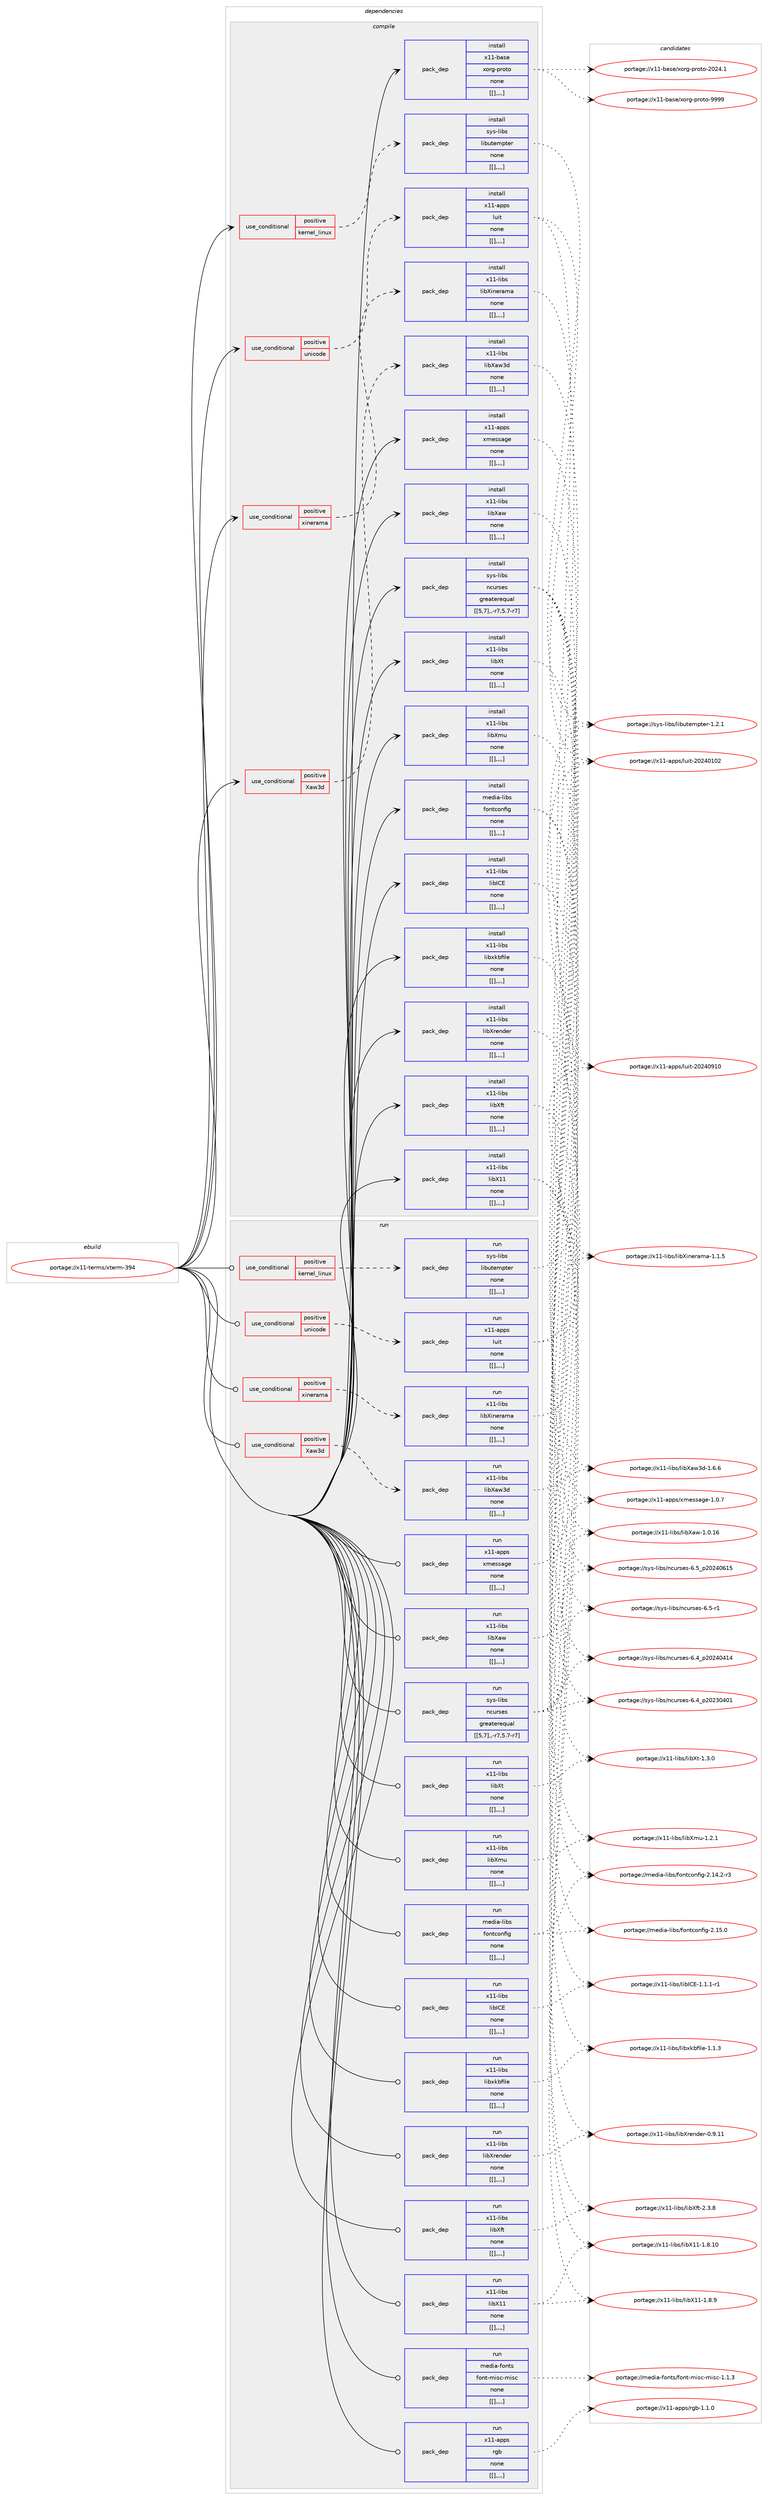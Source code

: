 digraph prolog {

# *************
# Graph options
# *************

newrank=true;
concentrate=true;
compound=true;
graph [rankdir=LR,fontname=Helvetica,fontsize=10,ranksep=1.5];#, ranksep=2.5, nodesep=0.2];
edge  [arrowhead=vee];
node  [fontname=Helvetica,fontsize=10];

# **********
# The ebuild
# **********

subgraph cluster_leftcol {
color=gray;
label=<<i>ebuild</i>>;
id [label="portage://x11-terms/xterm-394", color=red, width=4, href="../x11-terms/xterm-394.svg"];
}

# ****************
# The dependencies
# ****************

subgraph cluster_midcol {
color=gray;
label=<<i>dependencies</i>>;
subgraph cluster_compile {
fillcolor="#eeeeee";
style=filled;
label=<<i>compile</i>>;
subgraph cond12265 {
dependency35350 [label=<<TABLE BORDER="0" CELLBORDER="1" CELLSPACING="0" CELLPADDING="4"><TR><TD ROWSPAN="3" CELLPADDING="10">use_conditional</TD></TR><TR><TD>positive</TD></TR><TR><TD>Xaw3d</TD></TR></TABLE>>, shape=none, color=red];
subgraph pack22847 {
dependency35351 [label=<<TABLE BORDER="0" CELLBORDER="1" CELLSPACING="0" CELLPADDING="4" WIDTH="220"><TR><TD ROWSPAN="6" CELLPADDING="30">pack_dep</TD></TR><TR><TD WIDTH="110">install</TD></TR><TR><TD>x11-libs</TD></TR><TR><TD>libXaw3d</TD></TR><TR><TD>none</TD></TR><TR><TD>[[],,,,]</TD></TR></TABLE>>, shape=none, color=blue];
}
dependency35350:e -> dependency35351:w [weight=20,style="dashed",arrowhead="vee"];
}
id:e -> dependency35350:w [weight=20,style="solid",arrowhead="vee"];
subgraph cond12266 {
dependency35352 [label=<<TABLE BORDER="0" CELLBORDER="1" CELLSPACING="0" CELLPADDING="4"><TR><TD ROWSPAN="3" CELLPADDING="10">use_conditional</TD></TR><TR><TD>positive</TD></TR><TR><TD>kernel_linux</TD></TR></TABLE>>, shape=none, color=red];
subgraph pack22848 {
dependency35353 [label=<<TABLE BORDER="0" CELLBORDER="1" CELLSPACING="0" CELLPADDING="4" WIDTH="220"><TR><TD ROWSPAN="6" CELLPADDING="30">pack_dep</TD></TR><TR><TD WIDTH="110">install</TD></TR><TR><TD>sys-libs</TD></TR><TR><TD>libutempter</TD></TR><TR><TD>none</TD></TR><TR><TD>[[],,,,]</TD></TR></TABLE>>, shape=none, color=blue];
}
dependency35352:e -> dependency35353:w [weight=20,style="dashed",arrowhead="vee"];
}
id:e -> dependency35352:w [weight=20,style="solid",arrowhead="vee"];
subgraph cond12267 {
dependency35354 [label=<<TABLE BORDER="0" CELLBORDER="1" CELLSPACING="0" CELLPADDING="4"><TR><TD ROWSPAN="3" CELLPADDING="10">use_conditional</TD></TR><TR><TD>positive</TD></TR><TR><TD>unicode</TD></TR></TABLE>>, shape=none, color=red];
subgraph pack22849 {
dependency35355 [label=<<TABLE BORDER="0" CELLBORDER="1" CELLSPACING="0" CELLPADDING="4" WIDTH="220"><TR><TD ROWSPAN="6" CELLPADDING="30">pack_dep</TD></TR><TR><TD WIDTH="110">install</TD></TR><TR><TD>x11-apps</TD></TR><TR><TD>luit</TD></TR><TR><TD>none</TD></TR><TR><TD>[[],,,,]</TD></TR></TABLE>>, shape=none, color=blue];
}
dependency35354:e -> dependency35355:w [weight=20,style="dashed",arrowhead="vee"];
}
id:e -> dependency35354:w [weight=20,style="solid",arrowhead="vee"];
subgraph cond12268 {
dependency35356 [label=<<TABLE BORDER="0" CELLBORDER="1" CELLSPACING="0" CELLPADDING="4"><TR><TD ROWSPAN="3" CELLPADDING="10">use_conditional</TD></TR><TR><TD>positive</TD></TR><TR><TD>xinerama</TD></TR></TABLE>>, shape=none, color=red];
subgraph pack22850 {
dependency35357 [label=<<TABLE BORDER="0" CELLBORDER="1" CELLSPACING="0" CELLPADDING="4" WIDTH="220"><TR><TD ROWSPAN="6" CELLPADDING="30">pack_dep</TD></TR><TR><TD WIDTH="110">install</TD></TR><TR><TD>x11-libs</TD></TR><TR><TD>libXinerama</TD></TR><TR><TD>none</TD></TR><TR><TD>[[],,,,]</TD></TR></TABLE>>, shape=none, color=blue];
}
dependency35356:e -> dependency35357:w [weight=20,style="dashed",arrowhead="vee"];
}
id:e -> dependency35356:w [weight=20,style="solid",arrowhead="vee"];
subgraph pack22851 {
dependency35358 [label=<<TABLE BORDER="0" CELLBORDER="1" CELLSPACING="0" CELLPADDING="4" WIDTH="220"><TR><TD ROWSPAN="6" CELLPADDING="30">pack_dep</TD></TR><TR><TD WIDTH="110">install</TD></TR><TR><TD>media-libs</TD></TR><TR><TD>fontconfig</TD></TR><TR><TD>none</TD></TR><TR><TD>[[],,,,]</TD></TR></TABLE>>, shape=none, color=blue];
}
id:e -> dependency35358:w [weight=20,style="solid",arrowhead="vee"];
subgraph pack22852 {
dependency35359 [label=<<TABLE BORDER="0" CELLBORDER="1" CELLSPACING="0" CELLPADDING="4" WIDTH="220"><TR><TD ROWSPAN="6" CELLPADDING="30">pack_dep</TD></TR><TR><TD WIDTH="110">install</TD></TR><TR><TD>sys-libs</TD></TR><TR><TD>ncurses</TD></TR><TR><TD>greaterequal</TD></TR><TR><TD>[[5,7],,-r7,5.7-r7]</TD></TR></TABLE>>, shape=none, color=blue];
}
id:e -> dependency35359:w [weight=20,style="solid",arrowhead="vee"];
subgraph pack22853 {
dependency35360 [label=<<TABLE BORDER="0" CELLBORDER="1" CELLSPACING="0" CELLPADDING="4" WIDTH="220"><TR><TD ROWSPAN="6" CELLPADDING="30">pack_dep</TD></TR><TR><TD WIDTH="110">install</TD></TR><TR><TD>x11-apps</TD></TR><TR><TD>xmessage</TD></TR><TR><TD>none</TD></TR><TR><TD>[[],,,,]</TD></TR></TABLE>>, shape=none, color=blue];
}
id:e -> dependency35360:w [weight=20,style="solid",arrowhead="vee"];
subgraph pack22854 {
dependency35361 [label=<<TABLE BORDER="0" CELLBORDER="1" CELLSPACING="0" CELLPADDING="4" WIDTH="220"><TR><TD ROWSPAN="6" CELLPADDING="30">pack_dep</TD></TR><TR><TD WIDTH="110">install</TD></TR><TR><TD>x11-base</TD></TR><TR><TD>xorg-proto</TD></TR><TR><TD>none</TD></TR><TR><TD>[[],,,,]</TD></TR></TABLE>>, shape=none, color=blue];
}
id:e -> dependency35361:w [weight=20,style="solid",arrowhead="vee"];
subgraph pack22855 {
dependency35362 [label=<<TABLE BORDER="0" CELLBORDER="1" CELLSPACING="0" CELLPADDING="4" WIDTH="220"><TR><TD ROWSPAN="6" CELLPADDING="30">pack_dep</TD></TR><TR><TD WIDTH="110">install</TD></TR><TR><TD>x11-libs</TD></TR><TR><TD>libICE</TD></TR><TR><TD>none</TD></TR><TR><TD>[[],,,,]</TD></TR></TABLE>>, shape=none, color=blue];
}
id:e -> dependency35362:w [weight=20,style="solid",arrowhead="vee"];
subgraph pack22856 {
dependency35363 [label=<<TABLE BORDER="0" CELLBORDER="1" CELLSPACING="0" CELLPADDING="4" WIDTH="220"><TR><TD ROWSPAN="6" CELLPADDING="30">pack_dep</TD></TR><TR><TD WIDTH="110">install</TD></TR><TR><TD>x11-libs</TD></TR><TR><TD>libX11</TD></TR><TR><TD>none</TD></TR><TR><TD>[[],,,,]</TD></TR></TABLE>>, shape=none, color=blue];
}
id:e -> dependency35363:w [weight=20,style="solid",arrowhead="vee"];
subgraph pack22857 {
dependency35364 [label=<<TABLE BORDER="0" CELLBORDER="1" CELLSPACING="0" CELLPADDING="4" WIDTH="220"><TR><TD ROWSPAN="6" CELLPADDING="30">pack_dep</TD></TR><TR><TD WIDTH="110">install</TD></TR><TR><TD>x11-libs</TD></TR><TR><TD>libXaw</TD></TR><TR><TD>none</TD></TR><TR><TD>[[],,,,]</TD></TR></TABLE>>, shape=none, color=blue];
}
id:e -> dependency35364:w [weight=20,style="solid",arrowhead="vee"];
subgraph pack22858 {
dependency35365 [label=<<TABLE BORDER="0" CELLBORDER="1" CELLSPACING="0" CELLPADDING="4" WIDTH="220"><TR><TD ROWSPAN="6" CELLPADDING="30">pack_dep</TD></TR><TR><TD WIDTH="110">install</TD></TR><TR><TD>x11-libs</TD></TR><TR><TD>libXft</TD></TR><TR><TD>none</TD></TR><TR><TD>[[],,,,]</TD></TR></TABLE>>, shape=none, color=blue];
}
id:e -> dependency35365:w [weight=20,style="solid",arrowhead="vee"];
subgraph pack22859 {
dependency35366 [label=<<TABLE BORDER="0" CELLBORDER="1" CELLSPACING="0" CELLPADDING="4" WIDTH="220"><TR><TD ROWSPAN="6" CELLPADDING="30">pack_dep</TD></TR><TR><TD WIDTH="110">install</TD></TR><TR><TD>x11-libs</TD></TR><TR><TD>libXmu</TD></TR><TR><TD>none</TD></TR><TR><TD>[[],,,,]</TD></TR></TABLE>>, shape=none, color=blue];
}
id:e -> dependency35366:w [weight=20,style="solid",arrowhead="vee"];
subgraph pack22860 {
dependency35367 [label=<<TABLE BORDER="0" CELLBORDER="1" CELLSPACING="0" CELLPADDING="4" WIDTH="220"><TR><TD ROWSPAN="6" CELLPADDING="30">pack_dep</TD></TR><TR><TD WIDTH="110">install</TD></TR><TR><TD>x11-libs</TD></TR><TR><TD>libXrender</TD></TR><TR><TD>none</TD></TR><TR><TD>[[],,,,]</TD></TR></TABLE>>, shape=none, color=blue];
}
id:e -> dependency35367:w [weight=20,style="solid",arrowhead="vee"];
subgraph pack22861 {
dependency35368 [label=<<TABLE BORDER="0" CELLBORDER="1" CELLSPACING="0" CELLPADDING="4" WIDTH="220"><TR><TD ROWSPAN="6" CELLPADDING="30">pack_dep</TD></TR><TR><TD WIDTH="110">install</TD></TR><TR><TD>x11-libs</TD></TR><TR><TD>libXt</TD></TR><TR><TD>none</TD></TR><TR><TD>[[],,,,]</TD></TR></TABLE>>, shape=none, color=blue];
}
id:e -> dependency35368:w [weight=20,style="solid",arrowhead="vee"];
subgraph pack22862 {
dependency35369 [label=<<TABLE BORDER="0" CELLBORDER="1" CELLSPACING="0" CELLPADDING="4" WIDTH="220"><TR><TD ROWSPAN="6" CELLPADDING="30">pack_dep</TD></TR><TR><TD WIDTH="110">install</TD></TR><TR><TD>x11-libs</TD></TR><TR><TD>libxkbfile</TD></TR><TR><TD>none</TD></TR><TR><TD>[[],,,,]</TD></TR></TABLE>>, shape=none, color=blue];
}
id:e -> dependency35369:w [weight=20,style="solid",arrowhead="vee"];
}
subgraph cluster_compileandrun {
fillcolor="#eeeeee";
style=filled;
label=<<i>compile and run</i>>;
}
subgraph cluster_run {
fillcolor="#eeeeee";
style=filled;
label=<<i>run</i>>;
subgraph cond12269 {
dependency35370 [label=<<TABLE BORDER="0" CELLBORDER="1" CELLSPACING="0" CELLPADDING="4"><TR><TD ROWSPAN="3" CELLPADDING="10">use_conditional</TD></TR><TR><TD>positive</TD></TR><TR><TD>Xaw3d</TD></TR></TABLE>>, shape=none, color=red];
subgraph pack22863 {
dependency35371 [label=<<TABLE BORDER="0" CELLBORDER="1" CELLSPACING="0" CELLPADDING="4" WIDTH="220"><TR><TD ROWSPAN="6" CELLPADDING="30">pack_dep</TD></TR><TR><TD WIDTH="110">run</TD></TR><TR><TD>x11-libs</TD></TR><TR><TD>libXaw3d</TD></TR><TR><TD>none</TD></TR><TR><TD>[[],,,,]</TD></TR></TABLE>>, shape=none, color=blue];
}
dependency35370:e -> dependency35371:w [weight=20,style="dashed",arrowhead="vee"];
}
id:e -> dependency35370:w [weight=20,style="solid",arrowhead="odot"];
subgraph cond12270 {
dependency35372 [label=<<TABLE BORDER="0" CELLBORDER="1" CELLSPACING="0" CELLPADDING="4"><TR><TD ROWSPAN="3" CELLPADDING="10">use_conditional</TD></TR><TR><TD>positive</TD></TR><TR><TD>kernel_linux</TD></TR></TABLE>>, shape=none, color=red];
subgraph pack22864 {
dependency35373 [label=<<TABLE BORDER="0" CELLBORDER="1" CELLSPACING="0" CELLPADDING="4" WIDTH="220"><TR><TD ROWSPAN="6" CELLPADDING="30">pack_dep</TD></TR><TR><TD WIDTH="110">run</TD></TR><TR><TD>sys-libs</TD></TR><TR><TD>libutempter</TD></TR><TR><TD>none</TD></TR><TR><TD>[[],,,,]</TD></TR></TABLE>>, shape=none, color=blue];
}
dependency35372:e -> dependency35373:w [weight=20,style="dashed",arrowhead="vee"];
}
id:e -> dependency35372:w [weight=20,style="solid",arrowhead="odot"];
subgraph cond12271 {
dependency35374 [label=<<TABLE BORDER="0" CELLBORDER="1" CELLSPACING="0" CELLPADDING="4"><TR><TD ROWSPAN="3" CELLPADDING="10">use_conditional</TD></TR><TR><TD>positive</TD></TR><TR><TD>unicode</TD></TR></TABLE>>, shape=none, color=red];
subgraph pack22865 {
dependency35375 [label=<<TABLE BORDER="0" CELLBORDER="1" CELLSPACING="0" CELLPADDING="4" WIDTH="220"><TR><TD ROWSPAN="6" CELLPADDING="30">pack_dep</TD></TR><TR><TD WIDTH="110">run</TD></TR><TR><TD>x11-apps</TD></TR><TR><TD>luit</TD></TR><TR><TD>none</TD></TR><TR><TD>[[],,,,]</TD></TR></TABLE>>, shape=none, color=blue];
}
dependency35374:e -> dependency35375:w [weight=20,style="dashed",arrowhead="vee"];
}
id:e -> dependency35374:w [weight=20,style="solid",arrowhead="odot"];
subgraph cond12272 {
dependency35376 [label=<<TABLE BORDER="0" CELLBORDER="1" CELLSPACING="0" CELLPADDING="4"><TR><TD ROWSPAN="3" CELLPADDING="10">use_conditional</TD></TR><TR><TD>positive</TD></TR><TR><TD>xinerama</TD></TR></TABLE>>, shape=none, color=red];
subgraph pack22866 {
dependency35377 [label=<<TABLE BORDER="0" CELLBORDER="1" CELLSPACING="0" CELLPADDING="4" WIDTH="220"><TR><TD ROWSPAN="6" CELLPADDING="30">pack_dep</TD></TR><TR><TD WIDTH="110">run</TD></TR><TR><TD>x11-libs</TD></TR><TR><TD>libXinerama</TD></TR><TR><TD>none</TD></TR><TR><TD>[[],,,,]</TD></TR></TABLE>>, shape=none, color=blue];
}
dependency35376:e -> dependency35377:w [weight=20,style="dashed",arrowhead="vee"];
}
id:e -> dependency35376:w [weight=20,style="solid",arrowhead="odot"];
subgraph pack22867 {
dependency35378 [label=<<TABLE BORDER="0" CELLBORDER="1" CELLSPACING="0" CELLPADDING="4" WIDTH="220"><TR><TD ROWSPAN="6" CELLPADDING="30">pack_dep</TD></TR><TR><TD WIDTH="110">run</TD></TR><TR><TD>media-fonts</TD></TR><TR><TD>font-misc-misc</TD></TR><TR><TD>none</TD></TR><TR><TD>[[],,,,]</TD></TR></TABLE>>, shape=none, color=blue];
}
id:e -> dependency35378:w [weight=20,style="solid",arrowhead="odot"];
subgraph pack22868 {
dependency35379 [label=<<TABLE BORDER="0" CELLBORDER="1" CELLSPACING="0" CELLPADDING="4" WIDTH="220"><TR><TD ROWSPAN="6" CELLPADDING="30">pack_dep</TD></TR><TR><TD WIDTH="110">run</TD></TR><TR><TD>media-libs</TD></TR><TR><TD>fontconfig</TD></TR><TR><TD>none</TD></TR><TR><TD>[[],,,,]</TD></TR></TABLE>>, shape=none, color=blue];
}
id:e -> dependency35379:w [weight=20,style="solid",arrowhead="odot"];
subgraph pack22869 {
dependency35380 [label=<<TABLE BORDER="0" CELLBORDER="1" CELLSPACING="0" CELLPADDING="4" WIDTH="220"><TR><TD ROWSPAN="6" CELLPADDING="30">pack_dep</TD></TR><TR><TD WIDTH="110">run</TD></TR><TR><TD>sys-libs</TD></TR><TR><TD>ncurses</TD></TR><TR><TD>greaterequal</TD></TR><TR><TD>[[5,7],,-r7,5.7-r7]</TD></TR></TABLE>>, shape=none, color=blue];
}
id:e -> dependency35380:w [weight=20,style="solid",arrowhead="odot"];
subgraph pack22870 {
dependency35381 [label=<<TABLE BORDER="0" CELLBORDER="1" CELLSPACING="0" CELLPADDING="4" WIDTH="220"><TR><TD ROWSPAN="6" CELLPADDING="30">pack_dep</TD></TR><TR><TD WIDTH="110">run</TD></TR><TR><TD>x11-apps</TD></TR><TR><TD>rgb</TD></TR><TR><TD>none</TD></TR><TR><TD>[[],,,,]</TD></TR></TABLE>>, shape=none, color=blue];
}
id:e -> dependency35381:w [weight=20,style="solid",arrowhead="odot"];
subgraph pack22871 {
dependency35382 [label=<<TABLE BORDER="0" CELLBORDER="1" CELLSPACING="0" CELLPADDING="4" WIDTH="220"><TR><TD ROWSPAN="6" CELLPADDING="30">pack_dep</TD></TR><TR><TD WIDTH="110">run</TD></TR><TR><TD>x11-apps</TD></TR><TR><TD>xmessage</TD></TR><TR><TD>none</TD></TR><TR><TD>[[],,,,]</TD></TR></TABLE>>, shape=none, color=blue];
}
id:e -> dependency35382:w [weight=20,style="solid",arrowhead="odot"];
subgraph pack22872 {
dependency35383 [label=<<TABLE BORDER="0" CELLBORDER="1" CELLSPACING="0" CELLPADDING="4" WIDTH="220"><TR><TD ROWSPAN="6" CELLPADDING="30">pack_dep</TD></TR><TR><TD WIDTH="110">run</TD></TR><TR><TD>x11-libs</TD></TR><TR><TD>libICE</TD></TR><TR><TD>none</TD></TR><TR><TD>[[],,,,]</TD></TR></TABLE>>, shape=none, color=blue];
}
id:e -> dependency35383:w [weight=20,style="solid",arrowhead="odot"];
subgraph pack22873 {
dependency35384 [label=<<TABLE BORDER="0" CELLBORDER="1" CELLSPACING="0" CELLPADDING="4" WIDTH="220"><TR><TD ROWSPAN="6" CELLPADDING="30">pack_dep</TD></TR><TR><TD WIDTH="110">run</TD></TR><TR><TD>x11-libs</TD></TR><TR><TD>libX11</TD></TR><TR><TD>none</TD></TR><TR><TD>[[],,,,]</TD></TR></TABLE>>, shape=none, color=blue];
}
id:e -> dependency35384:w [weight=20,style="solid",arrowhead="odot"];
subgraph pack22874 {
dependency35385 [label=<<TABLE BORDER="0" CELLBORDER="1" CELLSPACING="0" CELLPADDING="4" WIDTH="220"><TR><TD ROWSPAN="6" CELLPADDING="30">pack_dep</TD></TR><TR><TD WIDTH="110">run</TD></TR><TR><TD>x11-libs</TD></TR><TR><TD>libXaw</TD></TR><TR><TD>none</TD></TR><TR><TD>[[],,,,]</TD></TR></TABLE>>, shape=none, color=blue];
}
id:e -> dependency35385:w [weight=20,style="solid",arrowhead="odot"];
subgraph pack22875 {
dependency35386 [label=<<TABLE BORDER="0" CELLBORDER="1" CELLSPACING="0" CELLPADDING="4" WIDTH="220"><TR><TD ROWSPAN="6" CELLPADDING="30">pack_dep</TD></TR><TR><TD WIDTH="110">run</TD></TR><TR><TD>x11-libs</TD></TR><TR><TD>libXft</TD></TR><TR><TD>none</TD></TR><TR><TD>[[],,,,]</TD></TR></TABLE>>, shape=none, color=blue];
}
id:e -> dependency35386:w [weight=20,style="solid",arrowhead="odot"];
subgraph pack22876 {
dependency35387 [label=<<TABLE BORDER="0" CELLBORDER="1" CELLSPACING="0" CELLPADDING="4" WIDTH="220"><TR><TD ROWSPAN="6" CELLPADDING="30">pack_dep</TD></TR><TR><TD WIDTH="110">run</TD></TR><TR><TD>x11-libs</TD></TR><TR><TD>libXmu</TD></TR><TR><TD>none</TD></TR><TR><TD>[[],,,,]</TD></TR></TABLE>>, shape=none, color=blue];
}
id:e -> dependency35387:w [weight=20,style="solid",arrowhead="odot"];
subgraph pack22877 {
dependency35388 [label=<<TABLE BORDER="0" CELLBORDER="1" CELLSPACING="0" CELLPADDING="4" WIDTH="220"><TR><TD ROWSPAN="6" CELLPADDING="30">pack_dep</TD></TR><TR><TD WIDTH="110">run</TD></TR><TR><TD>x11-libs</TD></TR><TR><TD>libXrender</TD></TR><TR><TD>none</TD></TR><TR><TD>[[],,,,]</TD></TR></TABLE>>, shape=none, color=blue];
}
id:e -> dependency35388:w [weight=20,style="solid",arrowhead="odot"];
subgraph pack22878 {
dependency35389 [label=<<TABLE BORDER="0" CELLBORDER="1" CELLSPACING="0" CELLPADDING="4" WIDTH="220"><TR><TD ROWSPAN="6" CELLPADDING="30">pack_dep</TD></TR><TR><TD WIDTH="110">run</TD></TR><TR><TD>x11-libs</TD></TR><TR><TD>libXt</TD></TR><TR><TD>none</TD></TR><TR><TD>[[],,,,]</TD></TR></TABLE>>, shape=none, color=blue];
}
id:e -> dependency35389:w [weight=20,style="solid",arrowhead="odot"];
subgraph pack22879 {
dependency35390 [label=<<TABLE BORDER="0" CELLBORDER="1" CELLSPACING="0" CELLPADDING="4" WIDTH="220"><TR><TD ROWSPAN="6" CELLPADDING="30">pack_dep</TD></TR><TR><TD WIDTH="110">run</TD></TR><TR><TD>x11-libs</TD></TR><TR><TD>libxkbfile</TD></TR><TR><TD>none</TD></TR><TR><TD>[[],,,,]</TD></TR></TABLE>>, shape=none, color=blue];
}
id:e -> dependency35390:w [weight=20,style="solid",arrowhead="odot"];
}
}

# **************
# The candidates
# **************

subgraph cluster_choices {
rank=same;
color=gray;
label=<<i>candidates</i>>;

subgraph choice22847 {
color=black;
nodesep=1;
choice120494945108105981154710810598889711951100454946544654 [label="portage://x11-libs/libXaw3d-1.6.6", color=red, width=4,href="../x11-libs/libXaw3d-1.6.6.svg"];
dependency35351:e -> choice120494945108105981154710810598889711951100454946544654:w [style=dotted,weight="100"];
}
subgraph choice22848 {
color=black;
nodesep=1;
choice11512111545108105981154710810598117116101109112116101114454946504649 [label="portage://sys-libs/libutempter-1.2.1", color=red, width=4,href="../sys-libs/libutempter-1.2.1.svg"];
dependency35353:e -> choice11512111545108105981154710810598117116101109112116101114454946504649:w [style=dotted,weight="100"];
}
subgraph choice22849 {
color=black;
nodesep=1;
choice1204949459711211211547108117105116455048505248574948 [label="portage://x11-apps/luit-20240910", color=red, width=4,href="../x11-apps/luit-20240910.svg"];
choice1204949459711211211547108117105116455048505248494850 [label="portage://x11-apps/luit-20240102", color=red, width=4,href="../x11-apps/luit-20240102.svg"];
dependency35355:e -> choice1204949459711211211547108117105116455048505248574948:w [style=dotted,weight="100"];
dependency35355:e -> choice1204949459711211211547108117105116455048505248494850:w [style=dotted,weight="100"];
}
subgraph choice22850 {
color=black;
nodesep=1;
choice120494945108105981154710810598881051101011149710997454946494653 [label="portage://x11-libs/libXinerama-1.1.5", color=red, width=4,href="../x11-libs/libXinerama-1.1.5.svg"];
dependency35357:e -> choice120494945108105981154710810598881051101011149710997454946494653:w [style=dotted,weight="100"];
}
subgraph choice22851 {
color=black;
nodesep=1;
choice109101100105974510810598115471021111101169911111010210510345504649534648 [label="portage://media-libs/fontconfig-2.15.0", color=red, width=4,href="../media-libs/fontconfig-2.15.0.svg"];
choice1091011001059745108105981154710211111011699111110102105103455046495246504511451 [label="portage://media-libs/fontconfig-2.14.2-r3", color=red, width=4,href="../media-libs/fontconfig-2.14.2-r3.svg"];
dependency35358:e -> choice109101100105974510810598115471021111101169911111010210510345504649534648:w [style=dotted,weight="100"];
dependency35358:e -> choice1091011001059745108105981154710211111011699111110102105103455046495246504511451:w [style=dotted,weight="100"];
}
subgraph choice22852 {
color=black;
nodesep=1;
choice1151211154510810598115471109911711411510111545544653951125048505248544953 [label="portage://sys-libs/ncurses-6.5_p20240615", color=red, width=4,href="../sys-libs/ncurses-6.5_p20240615.svg"];
choice11512111545108105981154711099117114115101115455446534511449 [label="portage://sys-libs/ncurses-6.5-r1", color=red, width=4,href="../sys-libs/ncurses-6.5-r1.svg"];
choice1151211154510810598115471109911711411510111545544652951125048505248524952 [label="portage://sys-libs/ncurses-6.4_p20240414", color=red, width=4,href="../sys-libs/ncurses-6.4_p20240414.svg"];
choice1151211154510810598115471109911711411510111545544652951125048505148524849 [label="portage://sys-libs/ncurses-6.4_p20230401", color=red, width=4,href="../sys-libs/ncurses-6.4_p20230401.svg"];
dependency35359:e -> choice1151211154510810598115471109911711411510111545544653951125048505248544953:w [style=dotted,weight="100"];
dependency35359:e -> choice11512111545108105981154711099117114115101115455446534511449:w [style=dotted,weight="100"];
dependency35359:e -> choice1151211154510810598115471109911711411510111545544652951125048505248524952:w [style=dotted,weight="100"];
dependency35359:e -> choice1151211154510810598115471109911711411510111545544652951125048505148524849:w [style=dotted,weight="100"];
}
subgraph choice22853 {
color=black;
nodesep=1;
choice120494945971121121154712010910111511597103101454946484655 [label="portage://x11-apps/xmessage-1.0.7", color=red, width=4,href="../x11-apps/xmessage-1.0.7.svg"];
dependency35360:e -> choice120494945971121121154712010910111511597103101454946484655:w [style=dotted,weight="100"];
}
subgraph choice22854 {
color=black;
nodesep=1;
choice120494945989711510147120111114103451121141111161114557575757 [label="portage://x11-base/xorg-proto-9999", color=red, width=4,href="../x11-base/xorg-proto-9999.svg"];
choice1204949459897115101471201111141034511211411111611145504850524649 [label="portage://x11-base/xorg-proto-2024.1", color=red, width=4,href="../x11-base/xorg-proto-2024.1.svg"];
dependency35361:e -> choice120494945989711510147120111114103451121141111161114557575757:w [style=dotted,weight="100"];
dependency35361:e -> choice1204949459897115101471201111141034511211411111611145504850524649:w [style=dotted,weight="100"];
}
subgraph choice22855 {
color=black;
nodesep=1;
choice1204949451081059811547108105987367694549464946494511449 [label="portage://x11-libs/libICE-1.1.1-r1", color=red, width=4,href="../x11-libs/libICE-1.1.1-r1.svg"];
dependency35362:e -> choice1204949451081059811547108105987367694549464946494511449:w [style=dotted,weight="100"];
}
subgraph choice22856 {
color=black;
nodesep=1;
choice12049494510810598115471081059888494945494656464948 [label="portage://x11-libs/libX11-1.8.10", color=red, width=4,href="../x11-libs/libX11-1.8.10.svg"];
choice120494945108105981154710810598884949454946564657 [label="portage://x11-libs/libX11-1.8.9", color=red, width=4,href="../x11-libs/libX11-1.8.9.svg"];
dependency35363:e -> choice12049494510810598115471081059888494945494656464948:w [style=dotted,weight="100"];
dependency35363:e -> choice120494945108105981154710810598884949454946564657:w [style=dotted,weight="100"];
}
subgraph choice22857 {
color=black;
nodesep=1;
choice120494945108105981154710810598889711945494648464954 [label="portage://x11-libs/libXaw-1.0.16", color=red, width=4,href="../x11-libs/libXaw-1.0.16.svg"];
dependency35364:e -> choice120494945108105981154710810598889711945494648464954:w [style=dotted,weight="100"];
}
subgraph choice22858 {
color=black;
nodesep=1;
choice12049494510810598115471081059888102116455046514656 [label="portage://x11-libs/libXft-2.3.8", color=red, width=4,href="../x11-libs/libXft-2.3.8.svg"];
dependency35365:e -> choice12049494510810598115471081059888102116455046514656:w [style=dotted,weight="100"];
}
subgraph choice22859 {
color=black;
nodesep=1;
choice12049494510810598115471081059888109117454946504649 [label="portage://x11-libs/libXmu-1.2.1", color=red, width=4,href="../x11-libs/libXmu-1.2.1.svg"];
dependency35366:e -> choice12049494510810598115471081059888109117454946504649:w [style=dotted,weight="100"];
}
subgraph choice22860 {
color=black;
nodesep=1;
choice1204949451081059811547108105988811410111010010111445484657464949 [label="portage://x11-libs/libXrender-0.9.11", color=red, width=4,href="../x11-libs/libXrender-0.9.11.svg"];
dependency35367:e -> choice1204949451081059811547108105988811410111010010111445484657464949:w [style=dotted,weight="100"];
}
subgraph choice22861 {
color=black;
nodesep=1;
choice12049494510810598115471081059888116454946514648 [label="portage://x11-libs/libXt-1.3.0", color=red, width=4,href="../x11-libs/libXt-1.3.0.svg"];
dependency35368:e -> choice12049494510810598115471081059888116454946514648:w [style=dotted,weight="100"];
}
subgraph choice22862 {
color=black;
nodesep=1;
choice12049494510810598115471081059812010798102105108101454946494651 [label="portage://x11-libs/libxkbfile-1.1.3", color=red, width=4,href="../x11-libs/libxkbfile-1.1.3.svg"];
dependency35369:e -> choice12049494510810598115471081059812010798102105108101454946494651:w [style=dotted,weight="100"];
}
subgraph choice22863 {
color=black;
nodesep=1;
choice120494945108105981154710810598889711951100454946544654 [label="portage://x11-libs/libXaw3d-1.6.6", color=red, width=4,href="../x11-libs/libXaw3d-1.6.6.svg"];
dependency35371:e -> choice120494945108105981154710810598889711951100454946544654:w [style=dotted,weight="100"];
}
subgraph choice22864 {
color=black;
nodesep=1;
choice11512111545108105981154710810598117116101109112116101114454946504649 [label="portage://sys-libs/libutempter-1.2.1", color=red, width=4,href="../sys-libs/libutempter-1.2.1.svg"];
dependency35373:e -> choice11512111545108105981154710810598117116101109112116101114454946504649:w [style=dotted,weight="100"];
}
subgraph choice22865 {
color=black;
nodesep=1;
choice1204949459711211211547108117105116455048505248574948 [label="portage://x11-apps/luit-20240910", color=red, width=4,href="../x11-apps/luit-20240910.svg"];
choice1204949459711211211547108117105116455048505248494850 [label="portage://x11-apps/luit-20240102", color=red, width=4,href="../x11-apps/luit-20240102.svg"];
dependency35375:e -> choice1204949459711211211547108117105116455048505248574948:w [style=dotted,weight="100"];
dependency35375:e -> choice1204949459711211211547108117105116455048505248494850:w [style=dotted,weight="100"];
}
subgraph choice22866 {
color=black;
nodesep=1;
choice120494945108105981154710810598881051101011149710997454946494653 [label="portage://x11-libs/libXinerama-1.1.5", color=red, width=4,href="../x11-libs/libXinerama-1.1.5.svg"];
dependency35377:e -> choice120494945108105981154710810598881051101011149710997454946494653:w [style=dotted,weight="100"];
}
subgraph choice22867 {
color=black;
nodesep=1;
choice10910110010597451021111101161154710211111011645109105115994510910511599454946494651 [label="portage://media-fonts/font-misc-misc-1.1.3", color=red, width=4,href="../media-fonts/font-misc-misc-1.1.3.svg"];
dependency35378:e -> choice10910110010597451021111101161154710211111011645109105115994510910511599454946494651:w [style=dotted,weight="100"];
}
subgraph choice22868 {
color=black;
nodesep=1;
choice109101100105974510810598115471021111101169911111010210510345504649534648 [label="portage://media-libs/fontconfig-2.15.0", color=red, width=4,href="../media-libs/fontconfig-2.15.0.svg"];
choice1091011001059745108105981154710211111011699111110102105103455046495246504511451 [label="portage://media-libs/fontconfig-2.14.2-r3", color=red, width=4,href="../media-libs/fontconfig-2.14.2-r3.svg"];
dependency35379:e -> choice109101100105974510810598115471021111101169911111010210510345504649534648:w [style=dotted,weight="100"];
dependency35379:e -> choice1091011001059745108105981154710211111011699111110102105103455046495246504511451:w [style=dotted,weight="100"];
}
subgraph choice22869 {
color=black;
nodesep=1;
choice1151211154510810598115471109911711411510111545544653951125048505248544953 [label="portage://sys-libs/ncurses-6.5_p20240615", color=red, width=4,href="../sys-libs/ncurses-6.5_p20240615.svg"];
choice11512111545108105981154711099117114115101115455446534511449 [label="portage://sys-libs/ncurses-6.5-r1", color=red, width=4,href="../sys-libs/ncurses-6.5-r1.svg"];
choice1151211154510810598115471109911711411510111545544652951125048505248524952 [label="portage://sys-libs/ncurses-6.4_p20240414", color=red, width=4,href="../sys-libs/ncurses-6.4_p20240414.svg"];
choice1151211154510810598115471109911711411510111545544652951125048505148524849 [label="portage://sys-libs/ncurses-6.4_p20230401", color=red, width=4,href="../sys-libs/ncurses-6.4_p20230401.svg"];
dependency35380:e -> choice1151211154510810598115471109911711411510111545544653951125048505248544953:w [style=dotted,weight="100"];
dependency35380:e -> choice11512111545108105981154711099117114115101115455446534511449:w [style=dotted,weight="100"];
dependency35380:e -> choice1151211154510810598115471109911711411510111545544652951125048505248524952:w [style=dotted,weight="100"];
dependency35380:e -> choice1151211154510810598115471109911711411510111545544652951125048505148524849:w [style=dotted,weight="100"];
}
subgraph choice22870 {
color=black;
nodesep=1;
choice120494945971121121154711410398454946494648 [label="portage://x11-apps/rgb-1.1.0", color=red, width=4,href="../x11-apps/rgb-1.1.0.svg"];
dependency35381:e -> choice120494945971121121154711410398454946494648:w [style=dotted,weight="100"];
}
subgraph choice22871 {
color=black;
nodesep=1;
choice120494945971121121154712010910111511597103101454946484655 [label="portage://x11-apps/xmessage-1.0.7", color=red, width=4,href="../x11-apps/xmessage-1.0.7.svg"];
dependency35382:e -> choice120494945971121121154712010910111511597103101454946484655:w [style=dotted,weight="100"];
}
subgraph choice22872 {
color=black;
nodesep=1;
choice1204949451081059811547108105987367694549464946494511449 [label="portage://x11-libs/libICE-1.1.1-r1", color=red, width=4,href="../x11-libs/libICE-1.1.1-r1.svg"];
dependency35383:e -> choice1204949451081059811547108105987367694549464946494511449:w [style=dotted,weight="100"];
}
subgraph choice22873 {
color=black;
nodesep=1;
choice12049494510810598115471081059888494945494656464948 [label="portage://x11-libs/libX11-1.8.10", color=red, width=4,href="../x11-libs/libX11-1.8.10.svg"];
choice120494945108105981154710810598884949454946564657 [label="portage://x11-libs/libX11-1.8.9", color=red, width=4,href="../x11-libs/libX11-1.8.9.svg"];
dependency35384:e -> choice12049494510810598115471081059888494945494656464948:w [style=dotted,weight="100"];
dependency35384:e -> choice120494945108105981154710810598884949454946564657:w [style=dotted,weight="100"];
}
subgraph choice22874 {
color=black;
nodesep=1;
choice120494945108105981154710810598889711945494648464954 [label="portage://x11-libs/libXaw-1.0.16", color=red, width=4,href="../x11-libs/libXaw-1.0.16.svg"];
dependency35385:e -> choice120494945108105981154710810598889711945494648464954:w [style=dotted,weight="100"];
}
subgraph choice22875 {
color=black;
nodesep=1;
choice12049494510810598115471081059888102116455046514656 [label="portage://x11-libs/libXft-2.3.8", color=red, width=4,href="../x11-libs/libXft-2.3.8.svg"];
dependency35386:e -> choice12049494510810598115471081059888102116455046514656:w [style=dotted,weight="100"];
}
subgraph choice22876 {
color=black;
nodesep=1;
choice12049494510810598115471081059888109117454946504649 [label="portage://x11-libs/libXmu-1.2.1", color=red, width=4,href="../x11-libs/libXmu-1.2.1.svg"];
dependency35387:e -> choice12049494510810598115471081059888109117454946504649:w [style=dotted,weight="100"];
}
subgraph choice22877 {
color=black;
nodesep=1;
choice1204949451081059811547108105988811410111010010111445484657464949 [label="portage://x11-libs/libXrender-0.9.11", color=red, width=4,href="../x11-libs/libXrender-0.9.11.svg"];
dependency35388:e -> choice1204949451081059811547108105988811410111010010111445484657464949:w [style=dotted,weight="100"];
}
subgraph choice22878 {
color=black;
nodesep=1;
choice12049494510810598115471081059888116454946514648 [label="portage://x11-libs/libXt-1.3.0", color=red, width=4,href="../x11-libs/libXt-1.3.0.svg"];
dependency35389:e -> choice12049494510810598115471081059888116454946514648:w [style=dotted,weight="100"];
}
subgraph choice22879 {
color=black;
nodesep=1;
choice12049494510810598115471081059812010798102105108101454946494651 [label="portage://x11-libs/libxkbfile-1.1.3", color=red, width=4,href="../x11-libs/libxkbfile-1.1.3.svg"];
dependency35390:e -> choice12049494510810598115471081059812010798102105108101454946494651:w [style=dotted,weight="100"];
}
}

}
